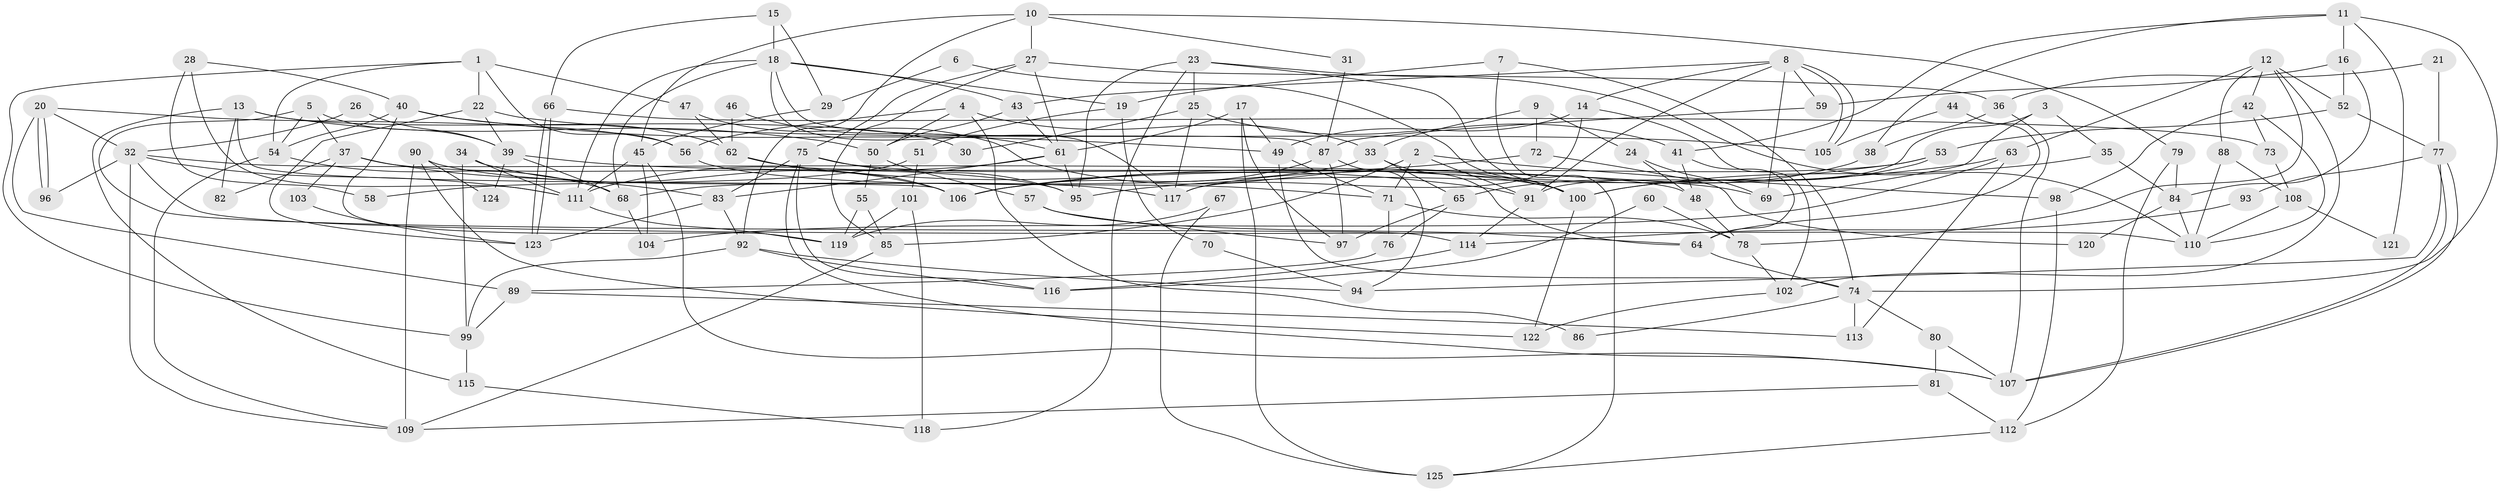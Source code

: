 // Generated by graph-tools (version 1.1) at 2025/50/03/09/25 03:50:09]
// undirected, 125 vertices, 250 edges
graph export_dot {
graph [start="1"]
  node [color=gray90,style=filled];
  1;
  2;
  3;
  4;
  5;
  6;
  7;
  8;
  9;
  10;
  11;
  12;
  13;
  14;
  15;
  16;
  17;
  18;
  19;
  20;
  21;
  22;
  23;
  24;
  25;
  26;
  27;
  28;
  29;
  30;
  31;
  32;
  33;
  34;
  35;
  36;
  37;
  38;
  39;
  40;
  41;
  42;
  43;
  44;
  45;
  46;
  47;
  48;
  49;
  50;
  51;
  52;
  53;
  54;
  55;
  56;
  57;
  58;
  59;
  60;
  61;
  62;
  63;
  64;
  65;
  66;
  67;
  68;
  69;
  70;
  71;
  72;
  73;
  74;
  75;
  76;
  77;
  78;
  79;
  80;
  81;
  82;
  83;
  84;
  85;
  86;
  87;
  88;
  89;
  90;
  91;
  92;
  93;
  94;
  95;
  96;
  97;
  98;
  99;
  100;
  101;
  102;
  103;
  104;
  105;
  106;
  107;
  108;
  109;
  110;
  111;
  112;
  113;
  114;
  115;
  116;
  117;
  118;
  119;
  120;
  121;
  122;
  123;
  124;
  125;
  1 -- 22;
  1 -- 54;
  1 -- 47;
  1 -- 56;
  1 -- 99;
  2 -- 91;
  2 -- 71;
  2 -- 85;
  2 -- 98;
  3 -- 91;
  3 -- 35;
  3 -- 69;
  4 -- 50;
  4 -- 33;
  4 -- 56;
  4 -- 86;
  5 -- 114;
  5 -- 37;
  5 -- 39;
  5 -- 54;
  6 -- 100;
  6 -- 29;
  7 -- 74;
  7 -- 125;
  7 -- 19;
  8 -- 69;
  8 -- 105;
  8 -- 105;
  8 -- 14;
  8 -- 43;
  8 -- 59;
  8 -- 91;
  9 -- 24;
  9 -- 33;
  9 -- 72;
  10 -- 27;
  10 -- 45;
  10 -- 31;
  10 -- 79;
  10 -- 92;
  11 -- 74;
  11 -- 16;
  11 -- 38;
  11 -- 41;
  11 -- 121;
  12 -- 52;
  12 -- 42;
  12 -- 63;
  12 -- 78;
  12 -- 88;
  12 -- 102;
  13 -- 50;
  13 -- 106;
  13 -- 30;
  13 -- 82;
  13 -- 115;
  14 -- 49;
  14 -- 102;
  14 -- 117;
  15 -- 18;
  15 -- 66;
  15 -- 29;
  16 -- 52;
  16 -- 59;
  16 -- 84;
  17 -- 49;
  17 -- 61;
  17 -- 97;
  17 -- 125;
  18 -- 117;
  18 -- 43;
  18 -- 19;
  18 -- 68;
  18 -- 87;
  18 -- 111;
  19 -- 51;
  19 -- 70;
  20 -- 56;
  20 -- 96;
  20 -- 96;
  20 -- 32;
  20 -- 89;
  21 -- 77;
  21 -- 36;
  22 -- 123;
  22 -- 39;
  22 -- 105;
  23 -- 25;
  23 -- 95;
  23 -- 100;
  23 -- 110;
  23 -- 118;
  24 -- 69;
  24 -- 48;
  25 -- 117;
  25 -- 41;
  25 -- 30;
  26 -- 39;
  26 -- 32;
  27 -- 85;
  27 -- 75;
  27 -- 36;
  27 -- 61;
  28 -- 111;
  28 -- 40;
  28 -- 58;
  29 -- 45;
  31 -- 87;
  32 -- 111;
  32 -- 48;
  32 -- 96;
  32 -- 109;
  32 -- 110;
  33 -- 65;
  33 -- 68;
  33 -- 64;
  34 -- 99;
  34 -- 106;
  34 -- 111;
  35 -- 100;
  35 -- 84;
  36 -- 38;
  36 -- 107;
  37 -- 83;
  37 -- 95;
  37 -- 82;
  37 -- 103;
  38 -- 65;
  39 -- 68;
  39 -- 69;
  39 -- 124;
  40 -- 119;
  40 -- 49;
  40 -- 54;
  40 -- 62;
  41 -- 48;
  41 -- 64;
  42 -- 110;
  42 -- 98;
  42 -- 73;
  43 -- 61;
  43 -- 50;
  44 -- 64;
  44 -- 105;
  45 -- 107;
  45 -- 111;
  45 -- 104;
  46 -- 62;
  46 -- 61;
  47 -- 100;
  47 -- 62;
  48 -- 78;
  49 -- 74;
  49 -- 71;
  50 -- 57;
  50 -- 55;
  51 -- 101;
  51 -- 58;
  52 -- 77;
  52 -- 53;
  53 -- 100;
  53 -- 95;
  53 -- 117;
  54 -- 68;
  54 -- 109;
  55 -- 85;
  55 -- 119;
  56 -- 71;
  57 -- 64;
  57 -- 97;
  59 -- 87;
  60 -- 78;
  60 -- 116;
  61 -- 111;
  61 -- 83;
  61 -- 95;
  62 -- 91;
  62 -- 106;
  63 -- 104;
  63 -- 106;
  63 -- 113;
  64 -- 74;
  65 -- 97;
  65 -- 76;
  66 -- 123;
  66 -- 123;
  66 -- 73;
  67 -- 125;
  67 -- 119;
  68 -- 104;
  70 -- 94;
  71 -- 78;
  71 -- 76;
  72 -- 106;
  72 -- 120;
  73 -- 108;
  74 -- 113;
  74 -- 80;
  74 -- 86;
  75 -- 100;
  75 -- 107;
  75 -- 83;
  75 -- 95;
  75 -- 116;
  76 -- 89;
  77 -- 94;
  77 -- 107;
  77 -- 107;
  77 -- 93;
  78 -- 102;
  79 -- 84;
  79 -- 112;
  80 -- 107;
  80 -- 81;
  81 -- 109;
  81 -- 112;
  83 -- 92;
  83 -- 123;
  84 -- 110;
  84 -- 120;
  85 -- 109;
  87 -- 106;
  87 -- 94;
  87 -- 97;
  88 -- 110;
  88 -- 108;
  89 -- 99;
  89 -- 113;
  90 -- 109;
  90 -- 117;
  90 -- 122;
  90 -- 124;
  91 -- 114;
  92 -- 94;
  92 -- 99;
  92 -- 116;
  93 -- 114;
  98 -- 112;
  99 -- 115;
  100 -- 122;
  101 -- 118;
  101 -- 119;
  102 -- 122;
  103 -- 123;
  108 -- 110;
  108 -- 121;
  111 -- 119;
  112 -- 125;
  114 -- 116;
  115 -- 118;
}
